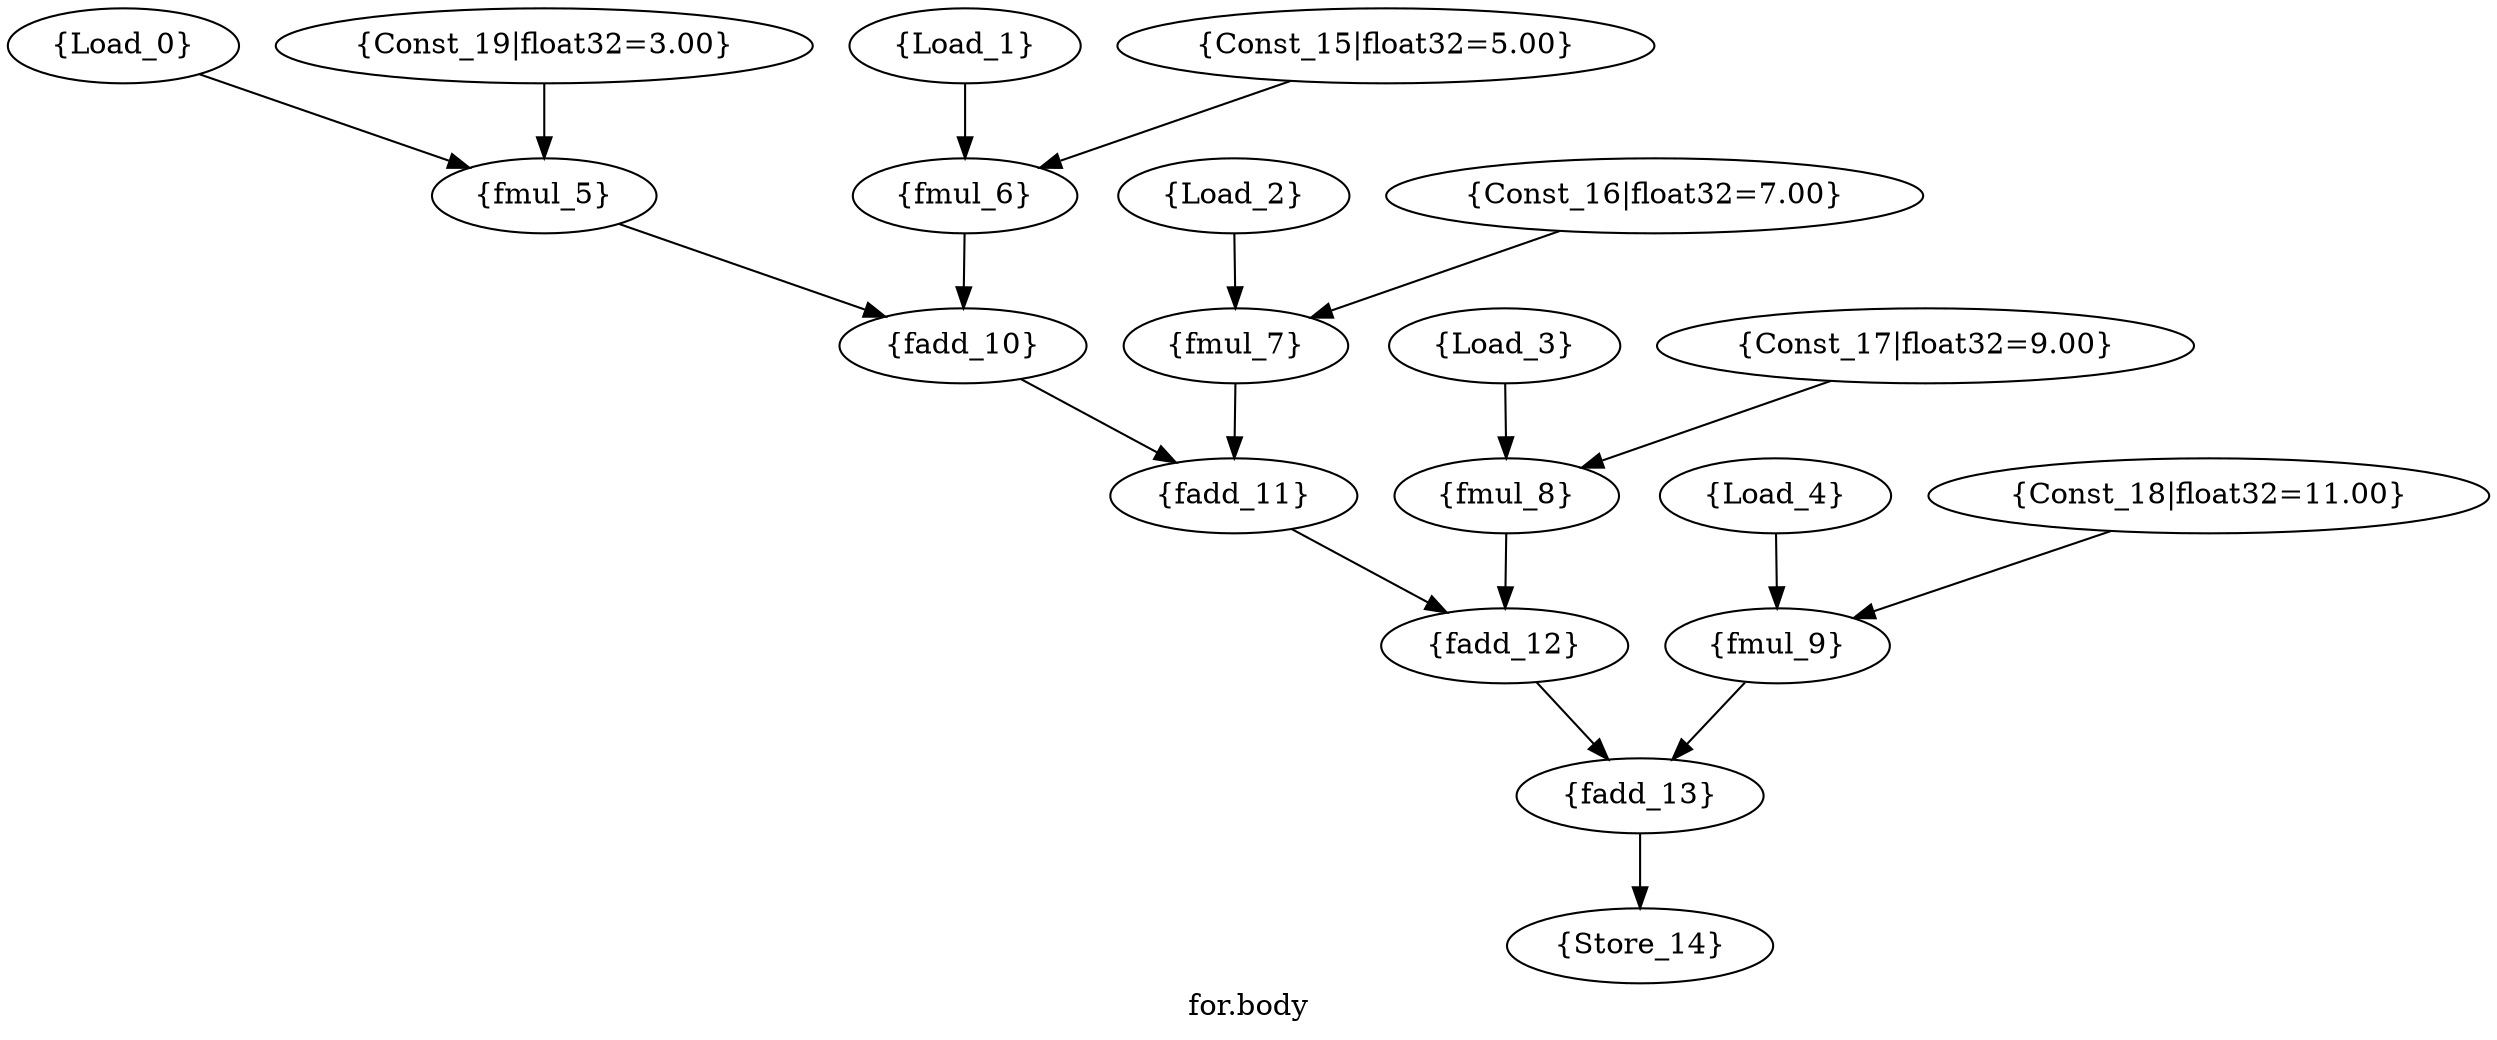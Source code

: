 /* ------- Application graph pragma -------
[SupportedOps] = {ALU, FADD, FMUL};
[SupportedOps] = {MEMPORT, INPUT, OUTPUT};
[SupportedOps] = {Constant, CONST};
*/

strict digraph "for.body" {
label="for.body";
Load_0 [label="{Load_0}", opcode=INPUT];
Load_1 [label="{Load_1}", opcode=INPUT];
Load_2 [label="{Load_2}", opcode=INPUT];
Load_3 [label="{Load_3}", opcode=INPUT];
Load_4 [label="{Load_4}", opcode=INPUT];
fmul_5 [label="{fmul_5}", opcode=FMUL];
fmul_6 [label="{fmul_6}", opcode=FMUL];
fmul_7 [label="{fmul_7}", opcode=FMUL];
fmul_8 [label="{fmul_8}", opcode=FMUL];
fmul_9 [label="{fmul_9}", opcode=FMUL];
fadd_10 [label="{fadd_10}", opcode=FADD];
fadd_11 [label="{fadd_11}", opcode=FADD];
fadd_12 [label="{fadd_12}", opcode=FADD];
fadd_13 [label="{fadd_13}", opcode=FADD];
Store_14 [label="{Store_14}", opcode=OUTPUT];
Const_15 [constVal="1", float32="5.00", label="{Const_15|float32=5.00}", opcode=CONST];
Const_16 [constVal="1", float32="7.00", label="{Const_16|float32=7.00}", opcode=CONST];
Const_17 [constVal="1", float32="9.00", label="{Const_17|float32=9.00}", opcode=CONST];
Const_18 [constVal="1", float32="11.00", label="{Const_18|float32=11.00}", opcode=CONST];
Const_19 [constVal="1", float32="3.00", label="{Const_19|float32=3.00}", opcode=CONST];
Load_0 -> fmul_5  [driver=outPinA, load=inPinB];
Load_1 -> fmul_6  [driver=outPinA, load=inPinB];
Load_2 -> fmul_7  [driver=outPinA, load=inPinB];
Load_3 -> fmul_8  [driver=outPinA, load=inPinB];
Load_4 -> fmul_9  [driver=outPinA, load=inPinB];
fmul_5 -> fadd_10  [driver=outPinA, load=inPinB];
fmul_6 -> fadd_10  [driver=outPinA, load=inPinA];
fmul_7 -> fadd_11  [driver=outPinA, load=inPinB];
fmul_8 -> fadd_12  [driver=outPinA, load=inPinB];
fmul_9 -> fadd_13  [driver=outPinA, load=inPinB];
fadd_10 -> fadd_11  [driver=outPinA, load=inPinA];
fadd_11 -> fadd_12  [driver=outPinA, load=inPinA];
fadd_12 -> fadd_13  [driver=outPinA, load=inPinA];
fadd_13 -> Store_14  [driver=outPinA, load=inPinA];
Const_15 -> fmul_6  [driver=outPinA, load=inPinA];
Const_16 -> fmul_7  [driver=outPinA, load=inPinA];
Const_17 -> fmul_8  [driver=outPinA, load=inPinA];
Const_18 -> fmul_9  [driver=outPinA, load=inPinA];
Const_19 -> fmul_5  [driver=outPinA, load=inPinA];
}
